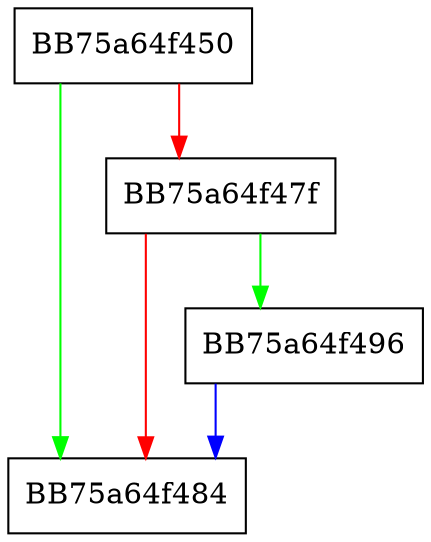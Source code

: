 digraph StreamReadAdaptor {
  node [shape="box"];
  graph [splines=ortho];
  BB75a64f450 -> BB75a64f484 [color="green"];
  BB75a64f450 -> BB75a64f47f [color="red"];
  BB75a64f47f -> BB75a64f496 [color="green"];
  BB75a64f47f -> BB75a64f484 [color="red"];
  BB75a64f496 -> BB75a64f484 [color="blue"];
}